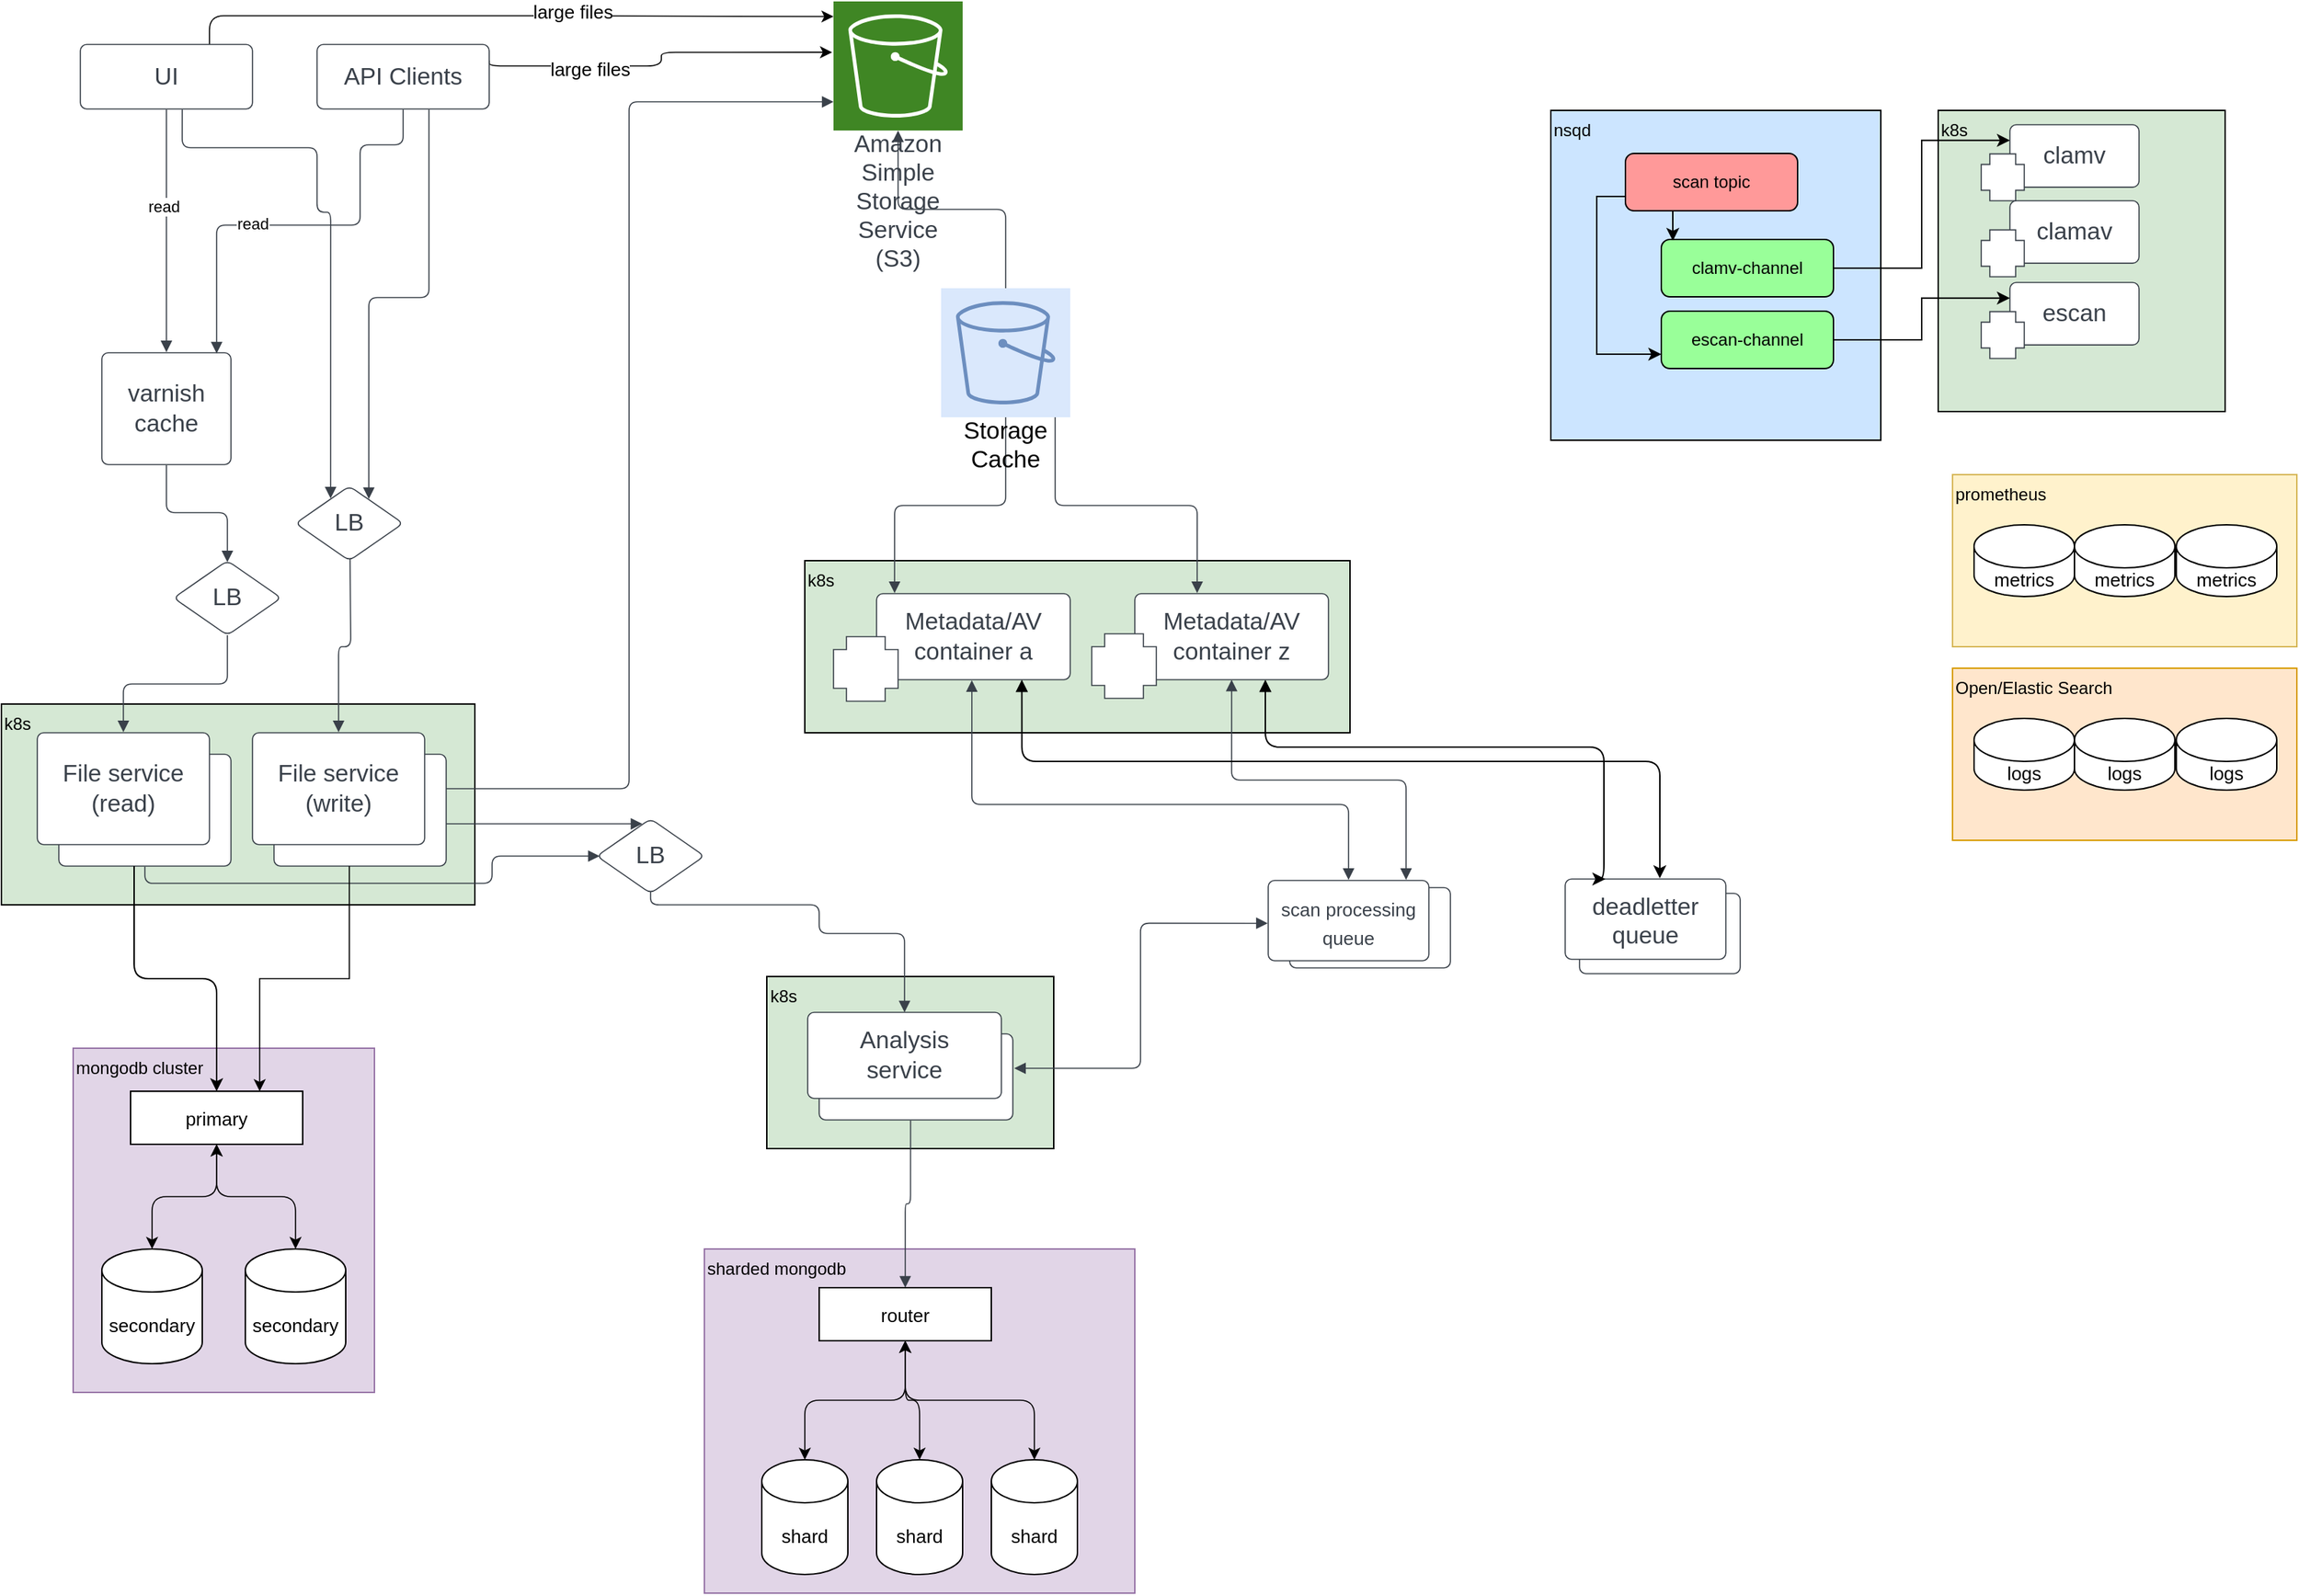 <mxfile version="20.8.23" type="github">
  <diagram name="Page-1" id="y-LyxDxaMNcqyR3sVE2q">
    <mxGraphModel dx="1234" dy="1135" grid="1" gridSize="10" guides="1" tooltips="1" connect="1" arrows="1" fold="1" page="1" pageScale="1" pageWidth="850" pageHeight="1100" math="0" shadow="0">
      <root>
        <mxCell id="0" />
        <mxCell id="1" parent="0" />
        <mxCell id="04WBHfLe66z8OnM60uLq-13" value="&lt;div style=&quot;&quot;&gt;&lt;span style=&quot;background-color: initial;&quot;&gt;prometheus&lt;/span&gt;&lt;/div&gt;" style="rounded=0;whiteSpace=wrap;html=1;shadow=0;fillColor=#fff2cc;align=left;horizontal=1;verticalAlign=top;strokeColor=#d6b656;" parent="1" vertex="1">
          <mxGeometry x="1380" y="360" width="240" height="120" as="geometry" />
        </mxCell>
        <mxCell id="04WBHfLe66z8OnM60uLq-2" value="" style="html=1;overflow=block;blockSpacing=1;whiteSpace=wrap;fontSize=16.7;fontColor=#3a414a;spacing=9;strokeColor=#3a414a;strokeOpacity=100;rounded=1;absoluteArcSize=1;arcSize=9;strokeWidth=0.8;lucidId=btbAd6Julc-V;" parent="1" vertex="1">
          <mxGeometry x="1120" y="652" width="112" height="56" as="geometry" />
        </mxCell>
        <mxCell id="1xujQl--1Ha5xIMBBTP0-5" value="&lt;div style=&quot;&quot;&gt;&lt;span style=&quot;background-color: initial;&quot;&gt;k8s&lt;/span&gt;&lt;/div&gt;" style="rounded=0;whiteSpace=wrap;html=1;shadow=0;fillColor=#D5E8D4;align=left;verticalAlign=top;" parent="1" vertex="1">
          <mxGeometry x="580" y="420" width="380" height="120" as="geometry" />
        </mxCell>
        <mxCell id="1xujQl--1Ha5xIMBBTP0-4" value="&lt;div style=&quot;&quot;&gt;&lt;span style=&quot;background-color: initial;&quot;&gt;k8s&lt;/span&gt;&lt;/div&gt;" style="rounded=0;whiteSpace=wrap;html=1;shadow=0;fillColor=#D5E8D4;align=left;verticalAlign=top;" parent="1" vertex="1">
          <mxGeometry x="553.5" y="710" width="200" height="120" as="geometry" />
        </mxCell>
        <mxCell id="1xujQl--1Ha5xIMBBTP0-3" value="&lt;div style=&quot;&quot;&gt;&lt;span style=&quot;background-color: initial;&quot;&gt;k8s&lt;/span&gt;&lt;/div&gt;" style="rounded=0;whiteSpace=wrap;html=1;shadow=0;fillColor=#D5E8D4;align=left;verticalAlign=top;" parent="1" vertex="1">
          <mxGeometry x="20" y="520" width="330" height="140" as="geometry" />
        </mxCell>
        <mxCell id="04WBHfLe66z8OnM60uLq-6" style="edgeStyle=orthogonalEdgeStyle;rounded=1;orthogonalLoop=1;jettySize=auto;html=1;exitX=0.75;exitY=0;exitDx=0;exitDy=0;entryX=0;entryY=0.117;entryDx=0;entryDy=0;entryPerimeter=0;startArrow=none;startFill=0;strokeWidth=0.8;" parent="1" source="hXa-6y1HHUY4edhHJNpj-2" target="hXa-6y1HHUY4edhHJNpj-9" edge="1">
          <mxGeometry relative="1" as="geometry" />
        </mxCell>
        <mxCell id="04WBHfLe66z8OnM60uLq-18" value="large files" style="edgeLabel;html=1;align=center;verticalAlign=middle;resizable=0;points=[];fontSize=13;" parent="04WBHfLe66z8OnM60uLq-6" vertex="1" connectable="0">
          <mxGeometry x="0.205" y="4" relative="1" as="geometry">
            <mxPoint x="-1" as="offset" />
          </mxGeometry>
        </mxCell>
        <mxCell id="hXa-6y1HHUY4edhHJNpj-2" value="UI" style="html=1;overflow=block;blockSpacing=1;whiteSpace=wrap;fontSize=16.7;fontColor=#3a414a;spacing=3.8;strokeColor=#3a414a;strokeOpacity=100;rounded=1;absoluteArcSize=1;arcSize=9;strokeWidth=0.8;lucidId=MUaAsZmHcQHZ;" parent="1" vertex="1">
          <mxGeometry x="75" y="60" width="120" height="45" as="geometry" />
        </mxCell>
        <mxCell id="hXa-6y1HHUY4edhHJNpj-3" value="varnish&#xa;cache" style="html=1;overflow=block;blockSpacing=1;whiteSpace=wrap;fontSize=16.7;fontColor=#3a414a;spacing=9;strokeColor=#3a414a;strokeOpacity=100;rounded=1;absoluteArcSize=1;arcSize=9;strokeWidth=0.8;lucidId=AsbAGEp7X9WD;" parent="1" vertex="1">
          <mxGeometry x="90" y="275" width="90" height="78" as="geometry" />
        </mxCell>
        <mxCell id="04WBHfLe66z8OnM60uLq-7" style="edgeStyle=orthogonalEdgeStyle;rounded=1;orthogonalLoop=1;jettySize=auto;html=1;exitX=1;exitY=0.25;exitDx=0;exitDy=0;entryX=-0.011;entryY=0.394;entryDx=0;entryDy=0;entryPerimeter=0;startArrow=none;startFill=0;strokeWidth=0.8;" parent="1" source="hXa-6y1HHUY4edhHJNpj-4" target="hXa-6y1HHUY4edhHJNpj-9" edge="1">
          <mxGeometry relative="1" as="geometry">
            <Array as="points">
              <mxPoint x="360" y="75" />
              <mxPoint x="480" y="75" />
              <mxPoint x="480" y="66" />
            </Array>
          </mxGeometry>
        </mxCell>
        <mxCell id="04WBHfLe66z8OnM60uLq-19" value="large files" style="edgeLabel;html=1;align=center;verticalAlign=middle;resizable=0;points=[];fontSize=13;" parent="04WBHfLe66z8OnM60uLq-7" vertex="1" connectable="0">
          <mxGeometry x="-0.423" y="-2" relative="1" as="geometry">
            <mxPoint as="offset" />
          </mxGeometry>
        </mxCell>
        <mxCell id="hXa-6y1HHUY4edhHJNpj-4" value="API Clients" style="html=1;overflow=block;blockSpacing=1;whiteSpace=wrap;fontSize=16.7;fontColor=#3a414a;spacing=3.8;strokeColor=#3a414a;strokeOpacity=100;rounded=1;absoluteArcSize=1;arcSize=9;strokeWidth=0.8;lucidId=lAbAQljE3fKm;" parent="1" vertex="1">
          <mxGeometry x="240" y="60" width="120" height="45" as="geometry" />
        </mxCell>
        <mxCell id="hXa-6y1HHUY4edhHJNpj-5" value="" style="html=1;jettySize=18;whiteSpace=wrap;fontSize=13;strokeColor=#3a414a;strokeOpacity=100;strokeWidth=0.8;rounded=1;arcSize=12;edgeStyle=orthogonalEdgeStyle;startArrow=none;endArrow=block;endFill=1;exitX=0.5;exitY=1.008;exitPerimeter=0;entryX=0.5;entryY=-0.005;entryPerimeter=0;lucidId=yAbA5ouObgFG;" parent="1" source="hXa-6y1HHUY4edhHJNpj-2" target="hXa-6y1HHUY4edhHJNpj-3" edge="1">
          <mxGeometry width="100" height="100" relative="1" as="geometry">
            <Array as="points" />
          </mxGeometry>
        </mxCell>
        <mxCell id="04WBHfLe66z8OnM60uLq-8" value="read" style="edgeLabel;html=1;align=center;verticalAlign=middle;resizable=0;points=[];" parent="hXa-6y1HHUY4edhHJNpj-5" vertex="1" connectable="0">
          <mxGeometry x="-0.207" y="-2" relative="1" as="geometry">
            <mxPoint as="offset" />
          </mxGeometry>
        </mxCell>
        <mxCell id="hXa-6y1HHUY4edhHJNpj-6" value="" style="html=1;jettySize=18;whiteSpace=wrap;fontSize=13;strokeColor=#3a414a;strokeOpacity=100;strokeWidth=0.8;rounded=1;arcSize=12;edgeStyle=orthogonalEdgeStyle;startArrow=none;endArrow=block;endFill=1;exitX=0.5;exitY=1.008;exitPerimeter=0;lucidId=CAbAW3dfCDCP;entryX=0.889;entryY=0.006;entryDx=0;entryDy=0;entryPerimeter=0;" parent="1" source="hXa-6y1HHUY4edhHJNpj-4" target="hXa-6y1HHUY4edhHJNpj-3" edge="1">
          <mxGeometry width="100" height="100" relative="1" as="geometry">
            <Array as="points">
              <mxPoint x="300" y="130" />
              <mxPoint x="270" y="130" />
              <mxPoint x="270" y="186" />
              <mxPoint x="170" y="186" />
            </Array>
            <mxPoint x="170" y="270" as="targetPoint" />
          </mxGeometry>
        </mxCell>
        <mxCell id="04WBHfLe66z8OnM60uLq-9" value="read" style="edgeLabel;html=1;align=center;verticalAlign=middle;resizable=0;points=[];" parent="hXa-6y1HHUY4edhHJNpj-6" vertex="1" connectable="0">
          <mxGeometry x="0.224" y="4" relative="1" as="geometry">
            <mxPoint x="-2" y="-5" as="offset" />
          </mxGeometry>
        </mxCell>
        <mxCell id="hXa-6y1HHUY4edhHJNpj-7" value="" style="html=1;jettySize=18;whiteSpace=wrap;fontSize=13;strokeColor=#3a414a;strokeOpacity=100;strokeWidth=0.8;rounded=1;arcSize=12;edgeStyle=orthogonalEdgeStyle;startArrow=none;endArrow=block;endFill=1;exitX=0.592;exitY=1.008;exitPerimeter=0;entryX=0.326;entryY=0.165;entryPerimeter=0;lucidId=LK-A93RRJ~lh;" parent="1" source="hXa-6y1HHUY4edhHJNpj-2" target="hXa-6y1HHUY4edhHJNpj-24" edge="1">
          <mxGeometry width="100" height="100" relative="1" as="geometry">
            <Array as="points">
              <mxPoint x="146" y="132" />
              <mxPoint x="240" y="132" />
              <mxPoint x="240" y="177" />
              <mxPoint x="249" y="177" />
            </Array>
          </mxGeometry>
        </mxCell>
        <mxCell id="hXa-6y1HHUY4edhHJNpj-8" value="" style="html=1;jettySize=18;whiteSpace=wrap;fontSize=13;strokeColor=#3a414a;strokeOpacity=100;strokeWidth=0.8;rounded=1;arcSize=12;edgeStyle=orthogonalEdgeStyle;startArrow=none;endArrow=block;endFill=1;exitX=0.65;exitY=1.008;exitPerimeter=0;entryX=0.681;entryY=0.172;entryPerimeter=0;lucidId=3K-AAR2VfJgU;" parent="1" source="hXa-6y1HHUY4edhHJNpj-4" target="hXa-6y1HHUY4edhHJNpj-24" edge="1">
          <mxGeometry width="100" height="100" relative="1" as="geometry">
            <Array as="points" />
          </mxGeometry>
        </mxCell>
        <mxCell id="hXa-6y1HHUY4edhHJNpj-9" value="Amazon Simple Storage Service (S3)" style="html=1;overflow=block;blockSpacing=1;whiteSpace=wrap;shape=mxgraph.aws4.resourceIcon;resIcon=mxgraph.aws4.s3;labelPosition=center;verticalLabelPosition=bottom;align=center;verticalAlign=top;strokeColor=#ffffff;pointerEvents=1;fontSize=16.7;fontColor=#3a414a;spacing=0;strokeOpacity=100;rounded=1;absoluteArcSize=1;arcSize=9;fillColor=#3f8624;strokeWidth=0.8;lucidId=nL-A-xHwRL.q;" parent="1" vertex="1">
          <mxGeometry x="600" y="30" width="90" height="90" as="geometry" />
        </mxCell>
        <mxCell id="hXa-6y1HHUY4edhHJNpj-10" value="" style="html=1;jettySize=18;whiteSpace=wrap;fontSize=13;strokeColor=#3a414a;strokeOpacity=100;strokeWidth=0.8;rounded=1;arcSize=12;edgeStyle=orthogonalEdgeStyle;startArrow=block;startFill=1;endArrow=none;exitX=0.322;exitY=-0.006;exitPerimeter=0;entryX=0.883;entryY=1;entryPerimeter=0;lucidId=.R-AUnFkGZkl;entryDx=0;entryDy=0;" parent="1" source="hXa-6y1HHUY4edhHJNpj-19" target="hXa-6y1HHUY4edhHJNpj-29" edge="1">
          <mxGeometry width="100" height="100" relative="1" as="geometry">
            <Array as="points" />
          </mxGeometry>
        </mxCell>
        <mxCell id="hXa-6y1HHUY4edhHJNpj-11" value="" style="html=1;jettySize=18;whiteSpace=wrap;fontSize=13;strokeColor=#3a414a;strokeOpacity=100;strokeWidth=0.8;rounded=1;arcSize=12;edgeStyle=orthogonalEdgeStyle;startArrow=block;startFill=1;endArrow=none;exitX=0.093;exitY=-0.006;exitPerimeter=0;lucidId=gS-AWBN6CLWu;" parent="1" source="hXa-6y1HHUY4edhHJNpj-16" target="hXa-6y1HHUY4edhHJNpj-29" edge="1">
          <mxGeometry width="100" height="100" relative="1" as="geometry">
            <Array as="points" />
          </mxGeometry>
        </mxCell>
        <mxCell id="hXa-6y1HHUY4edhHJNpj-12" value="" style="html=1;jettySize=18;whiteSpace=wrap;fontSize=13;strokeColor=#3a414a;strokeOpacity=100;strokeWidth=0.8;rounded=1;arcSize=12;edgeStyle=orthogonalEdgeStyle;startArrow=block;startFill=1;endArrow=block;endFill=1;exitX=0.5;exitY=-0.007;exitPerimeter=0;entryX=0.492;entryY=1.006;entryPerimeter=0;lucidId=oV-Ak5NaA3l7;" parent="1" source="hXa-6y1HHUY4edhHJNpj-40" target="hXa-6y1HHUY4edhHJNpj-16" edge="1">
          <mxGeometry width="100" height="100" relative="1" as="geometry">
            <Array as="points">
              <mxPoint x="959" y="590" />
              <mxPoint x="696" y="590" />
            </Array>
          </mxGeometry>
        </mxCell>
        <mxCell id="hXa-6y1HHUY4edhHJNpj-13" value="" style="html=1;jettySize=18;whiteSpace=wrap;fontSize=13;strokeColor=#3a414a;strokeOpacity=100;strokeWidth=0.8;rounded=1;arcSize=12;edgeStyle=orthogonalEdgeStyle;startArrow=block;startFill=1;endArrow=block;endFill=1;exitX=0.858;exitY=-0.007;exitPerimeter=0;entryX=0.5;entryY=1;lucidId=tV-A46rRRQXX;entryDx=0;entryDy=0;" parent="1" source="hXa-6y1HHUY4edhHJNpj-40" target="hXa-6y1HHUY4edhHJNpj-19" edge="1">
          <mxGeometry width="100" height="100" relative="1" as="geometry">
            <Array as="points" />
          </mxGeometry>
        </mxCell>
        <mxCell id="hXa-6y1HHUY4edhHJNpj-14" value="" style="html=1;jettySize=18;whiteSpace=wrap;fontSize=13;strokeColor=#3a414a;strokeOpacity=100;strokeWidth=0.8;rounded=1;arcSize=12;edgeStyle=orthogonalEdgeStyle;startArrow=none;endArrow=block;endFill=1;exitX=1.003;exitY=0.5;exitPerimeter=0;entryX=0;entryY=0.778;entryPerimeter=0;lucidId=ZU-AGK-hpeZ6;entryDx=0;entryDy=0;" parent="1" source="hXa-6y1HHUY4edhHJNpj-36" target="hXa-6y1HHUY4edhHJNpj-9" edge="1">
          <mxGeometry width="100" height="100" relative="1" as="geometry">
            <Array as="points" />
          </mxGeometry>
        </mxCell>
        <mxCell id="hXa-6y1HHUY4edhHJNpj-15" value="" style="group;dropTarget=0;pointerEvents=0;" parent="1" vertex="1">
          <mxGeometry x="600" y="443" width="165" height="75" as="geometry" />
        </mxCell>
        <mxCell id="hXa-6y1HHUY4edhHJNpj-16" value="Metadata/AV container a" style="html=1;overflow=block;blockSpacing=1;whiteSpace=wrap;fontSize=16.7;fontColor=#3a414a;spacing=9;strokeColor=#3a414a;strokeOpacity=100;rounded=1;absoluteArcSize=1;arcSize=9;strokeWidth=0.8;lucidId=3ubARrWa.dEW;" parent="hXa-6y1HHUY4edhHJNpj-15" vertex="1">
          <mxGeometry x="30" width="135" height="60" as="geometry" />
        </mxCell>
        <mxCell id="hXa-6y1HHUY4edhHJNpj-17" value="" style="html=1;overflow=block;blockSpacing=1;whiteSpace=wrap;shape=cross;size=0.6;fontSize=13;spacing=3.8;strokeColor=#3a414a;strokeOpacity=100;rounded=1;absoluteArcSize=1;arcSize=9;strokeWidth=0.8;lucidId=CW-A0ZIognEs;" parent="hXa-6y1HHUY4edhHJNpj-15" vertex="1">
          <mxGeometry y="30" width="45" height="45" as="geometry" />
        </mxCell>
        <mxCell id="hXa-6y1HHUY4edhHJNpj-18" value="" style="group;dropTarget=0;pointerEvents=0;" parent="1" vertex="1">
          <mxGeometry x="780" y="443" width="165" height="73" as="geometry" />
        </mxCell>
        <mxCell id="hXa-6y1HHUY4edhHJNpj-19" value="Metadata/AV container z" style="html=1;overflow=block;blockSpacing=1;whiteSpace=wrap;fontSize=16.7;fontColor=#3a414a;spacing=9;strokeColor=#3a414a;strokeOpacity=100;rounded=1;absoluteArcSize=1;arcSize=9;strokeWidth=0.8;lucidId=IubAFPZZPDiD;" parent="hXa-6y1HHUY4edhHJNpj-18" vertex="1">
          <mxGeometry x="30" width="135" height="60" as="geometry" />
        </mxCell>
        <mxCell id="hXa-6y1HHUY4edhHJNpj-20" value="" style="html=1;overflow=block;blockSpacing=1;whiteSpace=wrap;shape=cross;size=0.6;fontSize=13;spacing=3.8;strokeColor=#3a414a;strokeOpacity=100;rounded=1;absoluteArcSize=1;arcSize=9;strokeWidth=0.8;lucidId=jX-A-kucoio-;" parent="hXa-6y1HHUY4edhHJNpj-18" vertex="1">
          <mxGeometry y="28" width="45" height="45" as="geometry" />
        </mxCell>
        <mxCell id="hXa-6y1HHUY4edhHJNpj-21" value="" style="html=1;jettySize=18;whiteSpace=wrap;fontSize=13;strokeColor=#3a414a;strokeOpacity=100;strokeWidth=0.8;rounded=1;arcSize=12;edgeStyle=orthogonalEdgeStyle;startArrow=none;endArrow=block;endFill=1;exitX=1.003;exitY=0.814;exitPerimeter=0;entryX=0.423;entryY=0.068;entryPerimeter=0;lucidId=w1-AuT3SUVOo;" parent="1" source="hXa-6y1HHUY4edhHJNpj-36" target="hXa-6y1HHUY4edhHJNpj-26" edge="1">
          <mxGeometry width="100" height="100" relative="1" as="geometry">
            <Array as="points" />
          </mxGeometry>
        </mxCell>
        <mxCell id="hXa-6y1HHUY4edhHJNpj-22" value="LB" style="html=1;overflow=block;blockSpacing=1;whiteSpace=wrap;rhombus;fontSize=16.7;fontColor=#3a414a;spacing=3.8;strokeColor=#3a414a;strokeOpacity=100;rounded=1;absoluteArcSize=1;arcSize=9;strokeWidth=0.8;lucidId=OJ_AG0BbIFwb;" parent="1" vertex="1">
          <mxGeometry x="140" y="420" width="75" height="52" as="geometry" />
        </mxCell>
        <mxCell id="hXa-6y1HHUY4edhHJNpj-23" value="" style="html=1;jettySize=18;whiteSpace=wrap;fontSize=13;strokeColor=#3a414a;strokeOpacity=100;strokeWidth=0.8;rounded=1;arcSize=12;edgeStyle=orthogonalEdgeStyle;startArrow=none;endArrow=block;endFill=1;exitX=0.5;exitY=1.005;exitPerimeter=0;entryX=0.5;entryY=0.02;entryPerimeter=0;lucidId=aK_AWFpUa9MZ;" parent="1" source="hXa-6y1HHUY4edhHJNpj-3" target="hXa-6y1HHUY4edhHJNpj-22" edge="1">
          <mxGeometry width="100" height="100" relative="1" as="geometry">
            <Array as="points" />
          </mxGeometry>
        </mxCell>
        <mxCell id="hXa-6y1HHUY4edhHJNpj-24" value="LB" style="html=1;overflow=block;blockSpacing=1;whiteSpace=wrap;rhombus;fontSize=16.7;fontColor=#3a414a;spacing=3.8;strokeColor=#3a414a;strokeOpacity=100;rounded=1;absoluteArcSize=1;arcSize=9;strokeWidth=0.8;lucidId=oK_AIq6K_kL.;" parent="1" vertex="1">
          <mxGeometry x="225" y="368" width="75" height="52" as="geometry" />
        </mxCell>
        <mxCell id="hXa-6y1HHUY4edhHJNpj-26" value="LB" style="html=1;overflow=block;blockSpacing=1;whiteSpace=wrap;rhombus;fontSize=16.7;fontColor=#3a414a;spacing=3.8;strokeColor=#3a414a;strokeOpacity=100;rounded=1;absoluteArcSize=1;arcSize=9;strokeWidth=0.8;lucidId=iL_A.OpMFom.;" parent="1" vertex="1">
          <mxGeometry x="435" y="600" width="75" height="52" as="geometry" />
        </mxCell>
        <mxCell id="hXa-6y1HHUY4edhHJNpj-27" value="" style="html=1;jettySize=18;whiteSpace=wrap;fontSize=13;strokeColor=#3a414a;strokeOpacity=100;strokeWidth=0.8;rounded=1;arcSize=12;edgeStyle=orthogonalEdgeStyle;startArrow=block;endArrow=block;endFill=1;exitX=1.007;exitY=0.4;exitPerimeter=0;entryX=-0.003;entryY=0.533;entryPerimeter=0;lucidId=lV-As-lXmsPl;startFill=1;exitDx=0;exitDy=0;" parent="1" source="hXa-6y1HHUY4edhHJNpj-42" target="hXa-6y1HHUY4edhHJNpj-40" edge="1">
          <mxGeometry width="100" height="100" relative="1" as="geometry">
            <Array as="points" />
          </mxGeometry>
        </mxCell>
        <mxCell id="hXa-6y1HHUY4edhHJNpj-28" value="" style="html=1;jettySize=18;whiteSpace=wrap;fontSize=13;strokeColor=#3a414a;strokeOpacity=100;strokeWidth=0.8;rounded=1;arcSize=12;edgeStyle=orthogonalEdgeStyle;startArrow=none;endArrow=block;endFill=1;exitX=0.5;exitY=0.98;exitPerimeter=0;entryX=0.5;entryY=0;lucidId=VL_AtHybdBf0;entryDx=0;entryDy=0;" parent="1" source="hXa-6y1HHUY4edhHJNpj-26" target="hXa-6y1HHUY4edhHJNpj-43" edge="1">
          <mxGeometry width="100" height="100" relative="1" as="geometry">
            <Array as="points">
              <mxPoint x="473" y="660" />
              <mxPoint x="590" y="660" />
              <mxPoint x="590" y="680" />
              <mxPoint x="650" y="680" />
            </Array>
          </mxGeometry>
        </mxCell>
        <mxCell id="hXa-6y1HHUY4edhHJNpj-29" value="Storage Cache" style="html=1;overflow=block;blockSpacing=1;whiteSpace=wrap;shape=mxgraph.aws4.resourceIcon;resIcon=mxgraph.aws4.s3;labelPosition=center;verticalLabelPosition=bottom;align=center;verticalAlign=top;strokeColor=#6c8ebf;pointerEvents=1;fontSize=16.7;spacing=0;strokeOpacity=100;fillOpacity=100;rounded=1;absoluteArcSize=1;arcSize=9;fillColor=#dae8fc;strokeWidth=0.8;lucidId=W2sBEWSzJqv8;" parent="1" vertex="1">
          <mxGeometry x="675" y="230" width="90" height="90" as="geometry" />
        </mxCell>
        <mxCell id="hXa-6y1HHUY4edhHJNpj-30" value="" style="html=1;jettySize=18;whiteSpace=wrap;fontSize=13;strokeColor=#3a414a;strokeOpacity=100;strokeWidth=0.8;rounded=1;arcSize=12;edgeStyle=orthogonalEdgeStyle;startArrow=none;endArrow=block;endFill=1;exitX=0.5;exitY=0;exitPerimeter=0;lucidId=O3sBa9tVLNE4;" parent="1" source="hXa-6y1HHUY4edhHJNpj-29" target="hXa-6y1HHUY4edhHJNpj-9" edge="1">
          <mxGeometry width="100" height="100" relative="1" as="geometry">
            <Array as="points" />
          </mxGeometry>
        </mxCell>
        <mxCell id="hXa-6y1HHUY4edhHJNpj-31" value="" style="group;dropTarget=0;pointerEvents=0;" parent="1" vertex="1">
          <mxGeometry x="45" y="540" width="135" height="93" as="geometry" />
        </mxCell>
        <mxCell id="hXa-6y1HHUY4edhHJNpj-32" value="" style="html=1;overflow=block;blockSpacing=1;whiteSpace=wrap;fontSize=13;spacing=9;strokeColor=#3a414a;strokeOpacity=100;rounded=1;absoluteArcSize=1;arcSize=9;strokeWidth=0.8;lucidId=~ttBVEa3.I3N;" parent="hXa-6y1HHUY4edhHJNpj-31" vertex="1">
          <mxGeometry x="15" y="15" width="120" height="78" as="geometry" />
        </mxCell>
        <mxCell id="hXa-6y1HHUY4edhHJNpj-33" value="File service&lt;br&gt;(read)" style="html=1;overflow=block;blockSpacing=1;whiteSpace=wrap;fontSize=16.7;fontColor=#3a414a;spacing=9;strokeColor=#3a414a;strokeOpacity=100;rounded=1;absoluteArcSize=1;arcSize=9;strokeWidth=0.8;lucidId=7O-AwI3FcKb8;" parent="hXa-6y1HHUY4edhHJNpj-31" vertex="1">
          <mxGeometry width="120" height="78" as="geometry" />
        </mxCell>
        <mxCell id="hXa-6y1HHUY4edhHJNpj-34" value="" style="group;dropTarget=0;pointerEvents=0;" parent="1" vertex="1">
          <mxGeometry x="195" y="540" width="135" height="93" as="geometry" />
        </mxCell>
        <mxCell id="hXa-6y1HHUY4edhHJNpj-35" value="" style="html=1;overflow=block;blockSpacing=1;whiteSpace=wrap;fontSize=13;spacing=9;strokeColor=#3a414a;strokeOpacity=100;rounded=1;absoluteArcSize=1;arcSize=9;strokeWidth=0.8;lucidId=kvtBJpCWYM_A;" parent="hXa-6y1HHUY4edhHJNpj-34" vertex="1">
          <mxGeometry x="15" y="15" width="120" height="78" as="geometry" />
        </mxCell>
        <mxCell id="hXa-6y1HHUY4edhHJNpj-36" value="File service&lt;br&gt;(write)" style="html=1;overflow=block;blockSpacing=1;whiteSpace=wrap;fontSize=16.7;fontColor=#3a414a;spacing=9;strokeColor=#3a414a;strokeOpacity=100;rounded=1;absoluteArcSize=1;arcSize=9;strokeWidth=0.8;lucidId=PJ-AoIGXcERA;" parent="hXa-6y1HHUY4edhHJNpj-34" vertex="1">
          <mxGeometry width="120" height="78" as="geometry" />
        </mxCell>
        <mxCell id="hXa-6y1HHUY4edhHJNpj-38" value="" style="group;dropTarget=0;pointerEvents=0;" parent="1" vertex="1">
          <mxGeometry x="903" y="638" width="127" height="66" as="geometry" />
        </mxCell>
        <mxCell id="hXa-6y1HHUY4edhHJNpj-39" value="queue" style="html=1;overflow=block;blockSpacing=1;whiteSpace=wrap;fontSize=16.7;fontColor=#3a414a;spacing=9;strokeColor=#3a414a;strokeOpacity=100;rounded=1;absoluteArcSize=1;arcSize=9;strokeWidth=0.8;lucidId=hxtB71~ZdOpO;" parent="hXa-6y1HHUY4edhHJNpj-38" vertex="1">
          <mxGeometry x="15" y="10" width="112" height="56" as="geometry" />
        </mxCell>
        <mxCell id="hXa-6y1HHUY4edhHJNpj-40" value="&lt;font style=&quot;font-size: 13px;&quot;&gt;scan processing&lt;br&gt;queue&lt;/font&gt;" style="html=1;overflow=block;blockSpacing=1;whiteSpace=wrap;fontSize=16.7;fontColor=#3a414a;spacing=9;strokeColor=#3a414a;strokeOpacity=100;rounded=1;absoluteArcSize=1;arcSize=9;strokeWidth=0.8;lucidId=btbAd6Julc-V;" parent="hXa-6y1HHUY4edhHJNpj-38" vertex="1">
          <mxGeometry y="5" width="112" height="56" as="geometry" />
        </mxCell>
        <mxCell id="hXa-6y1HHUY4edhHJNpj-41" value="" style="group;dropTarget=0;pointerEvents=0;" parent="1" vertex="1">
          <mxGeometry x="582" y="735" width="143" height="75" as="geometry" />
        </mxCell>
        <mxCell id="hXa-6y1HHUY4edhHJNpj-42" value="" style="html=1;overflow=block;blockSpacing=1;whiteSpace=wrap;fontSize=13;spacing=9;strokeColor=#3a414a;strokeOpacity=100;rounded=1;absoluteArcSize=1;arcSize=9;strokeWidth=0.8;lucidId=EwtBDiIN6bOl;" parent="hXa-6y1HHUY4edhHJNpj-41" vertex="1">
          <mxGeometry x="8" y="15" width="135" height="60" as="geometry" />
        </mxCell>
        <mxCell id="hXa-6y1HHUY4edhHJNpj-43" value="Analysis&#xa;service" style="html=1;overflow=block;blockSpacing=1;whiteSpace=wrap;fontSize=16.7;fontColor=#3a414a;spacing=9;strokeColor=#3a414a;strokeOpacity=100;rounded=1;absoluteArcSize=1;arcSize=9;strokeWidth=0.8;lucidId=BdbA87A00XSl;" parent="hXa-6y1HHUY4edhHJNpj-41" vertex="1">
          <mxGeometry width="135" height="60" as="geometry" />
        </mxCell>
        <mxCell id="hXa-6y1HHUY4edhHJNpj-58" value="" style="html=1;jettySize=18;whiteSpace=wrap;fontSize=13;strokeColor=#3a414a;strokeOpacity=100;strokeWidth=0.8;rounded=1;arcSize=12;edgeStyle=orthogonalEdgeStyle;startArrow=none;endArrow=block;endFill=1;exitX=0.5;exitY=1.005;exitPerimeter=0;lucidId=O1-ApJW1sdHY;" parent="1" source="hXa-6y1HHUY4edhHJNpj-32" edge="1">
          <mxGeometry width="100" height="100" relative="1" as="geometry">
            <Array as="points">
              <mxPoint x="120" y="645" />
              <mxPoint x="362" y="645" />
              <mxPoint x="362" y="626" />
            </Array>
            <mxPoint x="437" y="626" as="targetPoint" />
          </mxGeometry>
        </mxCell>
        <mxCell id="hXa-6y1HHUY4edhHJNpj-59" value="" style="html=1;jettySize=18;whiteSpace=wrap;fontSize=13;strokeColor=#3a414a;strokeOpacity=100;strokeWidth=0.8;rounded=1;arcSize=12;edgeStyle=orthogonalEdgeStyle;startArrow=none;endArrow=block;endFill=1;entryX=0.5;entryY=-0.005;entryPerimeter=0;lucidId=iK_A9S8~naMm;exitX=0.5;exitY=1;exitDx=0;exitDy=0;" parent="1" source="hXa-6y1HHUY4edhHJNpj-22" target="hXa-6y1HHUY4edhHJNpj-33" edge="1">
          <mxGeometry width="100" height="100" relative="1" as="geometry">
            <Array as="points" />
            <mxPoint x="105" y="479" as="sourcePoint" />
          </mxGeometry>
        </mxCell>
        <mxCell id="hXa-6y1HHUY4edhHJNpj-60" value="" style="html=1;jettySize=18;whiteSpace=wrap;fontSize=13;strokeColor=#3a414a;strokeOpacity=100;strokeWidth=0.8;rounded=1;arcSize=12;edgeStyle=orthogonalEdgeStyle;startArrow=none;endArrow=block;endFill=1;entryX=0.5;entryY=-0.005;entryPerimeter=0;lucidId=4K_AyZ6jOAAn;" parent="1" target="hXa-6y1HHUY4edhHJNpj-36" edge="1">
          <mxGeometry width="100" height="100" relative="1" as="geometry">
            <Array as="points" />
            <mxPoint x="263" y="419" as="sourcePoint" />
          </mxGeometry>
        </mxCell>
        <mxCell id="04WBHfLe66z8OnM60uLq-1" value="deadletter&lt;br&gt;queue" style="html=1;overflow=block;blockSpacing=1;whiteSpace=wrap;fontSize=16.7;fontColor=#3a414a;spacing=9;strokeColor=#3a414a;strokeOpacity=100;rounded=1;absoluteArcSize=1;arcSize=9;strokeWidth=0.8;lucidId=btbAd6Julc-V;container=1;" parent="1" vertex="1">
          <mxGeometry x="1110" y="642" width="112" height="56" as="geometry">
            <mxRectangle x="1110" y="642" width="130" height="70" as="alternateBounds" />
          </mxGeometry>
        </mxCell>
        <mxCell id="04WBHfLe66z8OnM60uLq-4" style="edgeStyle=orthogonalEdgeStyle;rounded=1;orthogonalLoop=1;jettySize=auto;html=1;exitX=1;exitY=1;exitDx=0;exitDy=0;entryX=0.25;entryY=0;entryDx=0;entryDy=0;startArrow=block;startFill=1;" parent="1" target="04WBHfLe66z8OnM60uLq-1" edge="1">
          <mxGeometry relative="1" as="geometry">
            <mxPoint x="901" y="503" as="sourcePoint" />
            <mxPoint x="1137" y="626" as="targetPoint" />
            <Array as="points">
              <mxPoint x="901" y="550" />
              <mxPoint x="1137" y="550" />
            </Array>
          </mxGeometry>
        </mxCell>
        <mxCell id="04WBHfLe66z8OnM60uLq-5" style="edgeStyle=orthogonalEdgeStyle;rounded=1;orthogonalLoop=1;jettySize=auto;html=1;exitX=0.75;exitY=1;exitDx=0;exitDy=0;entryX=0.589;entryY=-0.009;entryDx=0;entryDy=0;entryPerimeter=0;startArrow=block;startFill=1;" parent="1" source="hXa-6y1HHUY4edhHJNpj-16" target="04WBHfLe66z8OnM60uLq-1" edge="1">
          <mxGeometry relative="1" as="geometry">
            <Array as="points">
              <mxPoint x="731" y="560" />
              <mxPoint x="1176" y="560" />
            </Array>
          </mxGeometry>
        </mxCell>
        <mxCell id="04WBHfLe66z8OnM60uLq-10" value="metrics" style="shape=cylinder3;whiteSpace=wrap;html=1;boundedLbl=1;backgroundOutline=1;size=15;fontSize=13;" parent="1" vertex="1">
          <mxGeometry x="1395" y="395" width="70" height="50" as="geometry" />
        </mxCell>
        <mxCell id="04WBHfLe66z8OnM60uLq-11" value="metrics" style="shape=cylinder3;whiteSpace=wrap;html=1;boundedLbl=1;backgroundOutline=1;size=15;fontSize=13;" parent="1" vertex="1">
          <mxGeometry x="1465" y="395" width="70" height="50" as="geometry" />
        </mxCell>
        <mxCell id="04WBHfLe66z8OnM60uLq-12" value="metrics" style="shape=cylinder3;whiteSpace=wrap;html=1;boundedLbl=1;backgroundOutline=1;size=15;fontSize=13;" parent="1" vertex="1">
          <mxGeometry x="1536" y="395" width="70" height="50" as="geometry" />
        </mxCell>
        <mxCell id="04WBHfLe66z8OnM60uLq-14" value="&lt;div style=&quot;&quot;&gt;Open/Elastic Search&lt;/div&gt;" style="rounded=0;whiteSpace=wrap;html=1;shadow=0;fillColor=#ffe6cc;align=left;horizontal=1;verticalAlign=top;strokeColor=#d79b00;" parent="1" vertex="1">
          <mxGeometry x="1380" y="495" width="240" height="120" as="geometry" />
        </mxCell>
        <mxCell id="04WBHfLe66z8OnM60uLq-15" value="logs" style="shape=cylinder3;whiteSpace=wrap;html=1;boundedLbl=1;backgroundOutline=1;size=15;fontSize=13;" parent="1" vertex="1">
          <mxGeometry x="1395" y="530" width="70" height="50" as="geometry" />
        </mxCell>
        <mxCell id="04WBHfLe66z8OnM60uLq-16" value="logs" style="shape=cylinder3;whiteSpace=wrap;html=1;boundedLbl=1;backgroundOutline=1;size=15;fontSize=13;" parent="1" vertex="1">
          <mxGeometry x="1465" y="530" width="70" height="50" as="geometry" />
        </mxCell>
        <mxCell id="04WBHfLe66z8OnM60uLq-17" value="logs" style="shape=cylinder3;whiteSpace=wrap;html=1;boundedLbl=1;backgroundOutline=1;size=15;fontSize=13;" parent="1" vertex="1">
          <mxGeometry x="1536" y="530" width="70" height="50" as="geometry" />
        </mxCell>
        <mxCell id="04WBHfLe66z8OnM60uLq-52" value="" style="group" parent="1" vertex="1" connectable="0">
          <mxGeometry x="1100" y="106" width="470" height="230" as="geometry" />
        </mxCell>
        <mxCell id="EltOaHKeJ5gqGpreGJQM-1" value="nsqd" style="rounded=0;whiteSpace=wrap;html=1;align=left;fillColor=#CCE5FF;movable=1;resizable=1;rotatable=1;deletable=1;editable=1;locked=0;connectable=1;verticalAlign=top;" parent="04WBHfLe66z8OnM60uLq-52" vertex="1">
          <mxGeometry width="230" height="230" as="geometry" />
        </mxCell>
        <mxCell id="EltOaHKeJ5gqGpreGJQM-5" value="" style="group" parent="04WBHfLe66z8OnM60uLq-52" vertex="1" connectable="0">
          <mxGeometry x="52" y="30" width="145" height="150" as="geometry" />
        </mxCell>
        <mxCell id="EltOaHKeJ5gqGpreGJQM-22" style="edgeStyle=orthogonalEdgeStyle;rounded=0;orthogonalLoop=1;jettySize=auto;html=1;exitX=0.25;exitY=1;exitDx=0;exitDy=0;entryX=0.067;entryY=0.025;entryDx=0;entryDy=0;entryPerimeter=0;" parent="EltOaHKeJ5gqGpreGJQM-5" source="EltOaHKeJ5gqGpreGJQM-2" target="EltOaHKeJ5gqGpreGJQM-3" edge="1">
          <mxGeometry relative="1" as="geometry" />
        </mxCell>
        <mxCell id="EltOaHKeJ5gqGpreGJQM-24" style="edgeStyle=orthogonalEdgeStyle;rounded=0;orthogonalLoop=1;jettySize=auto;html=1;exitX=0;exitY=0.75;exitDx=0;exitDy=0;entryX=0;entryY=0.75;entryDx=0;entryDy=0;" parent="EltOaHKeJ5gqGpreGJQM-5" source="EltOaHKeJ5gqGpreGJQM-2" target="EltOaHKeJ5gqGpreGJQM-4" edge="1">
          <mxGeometry relative="1" as="geometry" />
        </mxCell>
        <mxCell id="EltOaHKeJ5gqGpreGJQM-2" value="scan topic" style="rounded=1;whiteSpace=wrap;html=1;fillColor=#FF9999;" parent="EltOaHKeJ5gqGpreGJQM-5" vertex="1">
          <mxGeometry width="120" height="40" as="geometry" />
        </mxCell>
        <mxCell id="EltOaHKeJ5gqGpreGJQM-3" value="clamv-channel" style="rounded=1;whiteSpace=wrap;html=1;fillColor=#99FF99;" parent="EltOaHKeJ5gqGpreGJQM-5" vertex="1">
          <mxGeometry x="25" y="60" width="120" height="40" as="geometry" />
        </mxCell>
        <mxCell id="EltOaHKeJ5gqGpreGJQM-4" value="escan-channel" style="rounded=1;whiteSpace=wrap;html=1;fillColor=#99FF99;" parent="EltOaHKeJ5gqGpreGJQM-5" vertex="1">
          <mxGeometry x="25" y="110" width="120" height="40" as="geometry" />
        </mxCell>
        <mxCell id="EltOaHKeJ5gqGpreGJQM-6" value="&lt;div style=&quot;&quot;&gt;&lt;span style=&quot;background-color: initial;&quot;&gt;k8s&lt;/span&gt;&lt;/div&gt;" style="rounded=0;whiteSpace=wrap;html=1;shadow=0;fillColor=#D5E8D4;align=left;verticalAlign=top;" parent="04WBHfLe66z8OnM60uLq-52" vertex="1">
          <mxGeometry x="270" width="200" height="210" as="geometry" />
        </mxCell>
        <mxCell id="EltOaHKeJ5gqGpreGJQM-10" value="" style="group;dropTarget=0;pointerEvents=0;" parent="04WBHfLe66z8OnM60uLq-52" vertex="1">
          <mxGeometry x="300" y="63" width="110" height="53" as="geometry" />
        </mxCell>
        <mxCell id="EltOaHKeJ5gqGpreGJQM-11" value="clamav" style="html=1;overflow=block;blockSpacing=1;whiteSpace=wrap;fontSize=16.7;fontColor=#3a414a;spacing=9;strokeColor=#3a414a;strokeOpacity=100;rounded=1;absoluteArcSize=1;arcSize=9;strokeWidth=0.8;lucidId=IubAFPZZPDiD;" parent="EltOaHKeJ5gqGpreGJQM-10" vertex="1">
          <mxGeometry x="20" width="90" height="43.562" as="geometry" />
        </mxCell>
        <mxCell id="EltOaHKeJ5gqGpreGJQM-12" value="" style="html=1;overflow=block;blockSpacing=1;whiteSpace=wrap;shape=cross;size=0.6;fontSize=13;spacing=3.8;strokeColor=#3a414a;strokeOpacity=100;rounded=1;absoluteArcSize=1;arcSize=9;strokeWidth=0.8;lucidId=jX-A-kucoio-;" parent="EltOaHKeJ5gqGpreGJQM-10" vertex="1">
          <mxGeometry y="20.329" width="30" height="32.671" as="geometry" />
        </mxCell>
        <mxCell id="EltOaHKeJ5gqGpreGJQM-13" value="" style="group;dropTarget=0;pointerEvents=0;" parent="04WBHfLe66z8OnM60uLq-52" vertex="1">
          <mxGeometry x="300" y="10" width="110" height="53" as="geometry" />
        </mxCell>
        <mxCell id="EltOaHKeJ5gqGpreGJQM-14" value="clamv" style="html=1;overflow=block;blockSpacing=1;whiteSpace=wrap;fontSize=16.7;fontColor=#3a414a;spacing=9;strokeColor=#3a414a;strokeOpacity=100;rounded=1;absoluteArcSize=1;arcSize=9;strokeWidth=0.8;lucidId=IubAFPZZPDiD;" parent="EltOaHKeJ5gqGpreGJQM-13" vertex="1">
          <mxGeometry x="20" width="90" height="43.562" as="geometry" />
        </mxCell>
        <mxCell id="EltOaHKeJ5gqGpreGJQM-15" value="" style="html=1;overflow=block;blockSpacing=1;whiteSpace=wrap;shape=cross;size=0.6;fontSize=13;spacing=3.8;strokeColor=#3a414a;strokeOpacity=100;rounded=1;absoluteArcSize=1;arcSize=9;strokeWidth=0.8;lucidId=jX-A-kucoio-;" parent="EltOaHKeJ5gqGpreGJQM-13" vertex="1">
          <mxGeometry y="20.329" width="30" height="32.671" as="geometry" />
        </mxCell>
        <mxCell id="EltOaHKeJ5gqGpreGJQM-16" value="" style="group;dropTarget=0;pointerEvents=0;" parent="04WBHfLe66z8OnM60uLq-52" vertex="1">
          <mxGeometry x="300" y="120" width="110" height="53" as="geometry" />
        </mxCell>
        <mxCell id="EltOaHKeJ5gqGpreGJQM-17" value="escan" style="html=1;overflow=block;blockSpacing=1;whiteSpace=wrap;fontSize=16.7;fontColor=#3a414a;spacing=9;strokeColor=#3a414a;strokeOpacity=100;rounded=1;absoluteArcSize=1;arcSize=9;strokeWidth=0.8;lucidId=IubAFPZZPDiD;" parent="EltOaHKeJ5gqGpreGJQM-16" vertex="1">
          <mxGeometry x="20" width="90" height="43.562" as="geometry" />
        </mxCell>
        <mxCell id="EltOaHKeJ5gqGpreGJQM-18" value="" style="html=1;overflow=block;blockSpacing=1;whiteSpace=wrap;shape=cross;size=0.6;fontSize=13;spacing=3.8;strokeColor=#3a414a;strokeOpacity=100;rounded=1;absoluteArcSize=1;arcSize=9;strokeWidth=0.8;lucidId=jX-A-kucoio-;" parent="EltOaHKeJ5gqGpreGJQM-16" vertex="1">
          <mxGeometry y="20.329" width="30" height="32.671" as="geometry" />
        </mxCell>
        <mxCell id="EltOaHKeJ5gqGpreGJQM-19" style="edgeStyle=orthogonalEdgeStyle;rounded=0;orthogonalLoop=1;jettySize=auto;html=1;exitX=1;exitY=0.5;exitDx=0;exitDy=0;entryX=0;entryY=0.25;entryDx=0;entryDy=0;" parent="04WBHfLe66z8OnM60uLq-52" source="EltOaHKeJ5gqGpreGJQM-3" target="EltOaHKeJ5gqGpreGJQM-14" edge="1">
          <mxGeometry relative="1" as="geometry" />
        </mxCell>
        <mxCell id="EltOaHKeJ5gqGpreGJQM-20" style="edgeStyle=orthogonalEdgeStyle;rounded=0;orthogonalLoop=1;jettySize=auto;html=1;exitX=1;exitY=0.5;exitDx=0;exitDy=0;entryX=0;entryY=0.25;entryDx=0;entryDy=0;" parent="04WBHfLe66z8OnM60uLq-52" source="EltOaHKeJ5gqGpreGJQM-4" target="EltOaHKeJ5gqGpreGJQM-17" edge="1">
          <mxGeometry relative="1" as="geometry" />
        </mxCell>
        <mxCell id="qNekTlK7of5VXqVgO7ZV-1" value="" style="group" vertex="1" connectable="0" parent="1">
          <mxGeometry x="510" y="900" width="300" height="240" as="geometry" />
        </mxCell>
        <mxCell id="04WBHfLe66z8OnM60uLq-50" value="&lt;div style=&quot;&quot;&gt;&lt;span style=&quot;background-color: initial;&quot;&gt;sharded mongodb&lt;/span&gt;&lt;/div&gt;" style="rounded=0;whiteSpace=wrap;html=1;shadow=0;fillColor=#e1d5e7;align=left;horizontal=1;verticalAlign=top;strokeColor=#9673a6;" parent="qNekTlK7of5VXqVgO7ZV-1" vertex="1">
          <mxGeometry width="300" height="240" as="geometry" />
        </mxCell>
        <mxCell id="04WBHfLe66z8OnM60uLq-20" value="router" style="rounded=0;whiteSpace=wrap;html=1;fontSize=13;" parent="qNekTlK7of5VXqVgO7ZV-1" vertex="1">
          <mxGeometry x="80" y="27" width="120" height="37" as="geometry" />
        </mxCell>
        <mxCell id="04WBHfLe66z8OnM60uLq-25" style="edgeStyle=orthogonalEdgeStyle;rounded=1;orthogonalLoop=1;jettySize=auto;html=1;exitX=0.5;exitY=0;exitDx=0;exitDy=0;exitPerimeter=0;entryX=0.5;entryY=1;entryDx=0;entryDy=0;strokeWidth=0.8;fontSize=13;startArrow=classic;startFill=1;" parent="qNekTlK7of5VXqVgO7ZV-1" source="04WBHfLe66z8OnM60uLq-21" target="04WBHfLe66z8OnM60uLq-20" edge="1">
          <mxGeometry relative="1" as="geometry" />
        </mxCell>
        <mxCell id="04WBHfLe66z8OnM60uLq-21" value="shard" style="shape=cylinder3;whiteSpace=wrap;html=1;boundedLbl=1;backgroundOutline=1;size=15;fontSize=13;" parent="qNekTlK7of5VXqVgO7ZV-1" vertex="1">
          <mxGeometry x="40" y="147" width="60" height="80" as="geometry" />
        </mxCell>
        <mxCell id="04WBHfLe66z8OnM60uLq-26" style="edgeStyle=orthogonalEdgeStyle;rounded=1;orthogonalLoop=1;jettySize=auto;html=1;exitX=0.5;exitY=0;exitDx=0;exitDy=0;exitPerimeter=0;entryX=0.5;entryY=1;entryDx=0;entryDy=0;strokeWidth=0.8;fontSize=13;startArrow=classic;startFill=1;" parent="qNekTlK7of5VXqVgO7ZV-1" source="04WBHfLe66z8OnM60uLq-22" target="04WBHfLe66z8OnM60uLq-20" edge="1">
          <mxGeometry relative="1" as="geometry" />
        </mxCell>
        <mxCell id="04WBHfLe66z8OnM60uLq-22" value="shard" style="shape=cylinder3;whiteSpace=wrap;html=1;boundedLbl=1;backgroundOutline=1;size=15;fontSize=13;" parent="qNekTlK7of5VXqVgO7ZV-1" vertex="1">
          <mxGeometry x="120" y="147" width="60" height="80" as="geometry" />
        </mxCell>
        <mxCell id="04WBHfLe66z8OnM60uLq-27" style="edgeStyle=orthogonalEdgeStyle;rounded=1;orthogonalLoop=1;jettySize=auto;html=1;exitX=0.5;exitY=0;exitDx=0;exitDy=0;exitPerimeter=0;strokeWidth=0.8;fontSize=13;startArrow=classic;startFill=1;" parent="qNekTlK7of5VXqVgO7ZV-1" source="04WBHfLe66z8OnM60uLq-23" target="04WBHfLe66z8OnM60uLq-20" edge="1">
          <mxGeometry relative="1" as="geometry">
            <mxPoint x="180" y="67" as="targetPoint" />
          </mxGeometry>
        </mxCell>
        <mxCell id="04WBHfLe66z8OnM60uLq-23" value="shard" style="shape=cylinder3;whiteSpace=wrap;html=1;boundedLbl=1;backgroundOutline=1;size=15;fontSize=13;" parent="qNekTlK7of5VXqVgO7ZV-1" vertex="1">
          <mxGeometry x="200" y="147" width="60" height="80" as="geometry" />
        </mxCell>
        <mxCell id="hXa-6y1HHUY4edhHJNpj-37" value="" style="html=1;jettySize=18;whiteSpace=wrap;fontSize=13;strokeColor=#3a414a;strokeOpacity=100;strokeWidth=0.8;rounded=1;arcSize=12;edgeStyle=orthogonalEdgeStyle;startArrow=none;endArrow=block;endFill=1;exitX=0.472;exitY=1.006;exitPerimeter=0;entryX=0.5;entryY=0;lucidId=.O_AQ.WuJZqG;entryDx=0;entryDy=0;" parent="1" source="hXa-6y1HHUY4edhHJNpj-42" target="04WBHfLe66z8OnM60uLq-20" edge="1">
          <mxGeometry width="100" height="100" relative="1" as="geometry">
            <Array as="points" />
            <mxPoint x="653.78" y="899.76" as="targetPoint" />
          </mxGeometry>
        </mxCell>
        <mxCell id="qNekTlK7of5VXqVgO7ZV-13" value="" style="group" vertex="1" connectable="0" parent="1">
          <mxGeometry x="70" y="760" width="210" height="240" as="geometry" />
        </mxCell>
        <mxCell id="qNekTlK7of5VXqVgO7ZV-5" value="&lt;div style=&quot;&quot;&gt;&lt;span style=&quot;background-color: initial;&quot;&gt;mongodb cluster&lt;/span&gt;&lt;/div&gt;" style="rounded=0;whiteSpace=wrap;html=1;shadow=0;fillColor=#e1d5e7;align=left;horizontal=1;verticalAlign=top;strokeColor=#9673a6;" vertex="1" parent="qNekTlK7of5VXqVgO7ZV-13">
          <mxGeometry width="210" height="240" as="geometry" />
        </mxCell>
        <mxCell id="qNekTlK7of5VXqVgO7ZV-6" value="primary" style="rounded=0;whiteSpace=wrap;html=1;fontSize=13;" vertex="1" parent="qNekTlK7of5VXqVgO7ZV-13">
          <mxGeometry x="40" y="30" width="120" height="37" as="geometry" />
        </mxCell>
        <mxCell id="qNekTlK7of5VXqVgO7ZV-7" style="edgeStyle=orthogonalEdgeStyle;rounded=1;orthogonalLoop=1;jettySize=auto;html=1;exitX=0.5;exitY=0;exitDx=0;exitDy=0;exitPerimeter=0;entryX=0.5;entryY=1;entryDx=0;entryDy=0;strokeWidth=0.8;fontSize=13;startArrow=classic;startFill=1;" edge="1" parent="qNekTlK7of5VXqVgO7ZV-13" source="qNekTlK7of5VXqVgO7ZV-8" target="qNekTlK7of5VXqVgO7ZV-6">
          <mxGeometry relative="1" as="geometry" />
        </mxCell>
        <mxCell id="qNekTlK7of5VXqVgO7ZV-8" value="secondary" style="shape=cylinder3;whiteSpace=wrap;html=1;boundedLbl=1;backgroundOutline=1;size=15;fontSize=13;" vertex="1" parent="qNekTlK7of5VXqVgO7ZV-13">
          <mxGeometry x="20" y="140" width="70" height="80" as="geometry" />
        </mxCell>
        <mxCell id="qNekTlK7of5VXqVgO7ZV-9" style="edgeStyle=orthogonalEdgeStyle;rounded=1;orthogonalLoop=1;jettySize=auto;html=1;exitX=0.5;exitY=0;exitDx=0;exitDy=0;exitPerimeter=0;entryX=0.5;entryY=1;entryDx=0;entryDy=0;strokeWidth=0.8;fontSize=13;startArrow=classic;startFill=1;" edge="1" parent="qNekTlK7of5VXqVgO7ZV-13" source="qNekTlK7of5VXqVgO7ZV-10" target="qNekTlK7of5VXqVgO7ZV-6">
          <mxGeometry relative="1" as="geometry" />
        </mxCell>
        <mxCell id="qNekTlK7of5VXqVgO7ZV-10" value="secondary" style="shape=cylinder3;whiteSpace=wrap;html=1;boundedLbl=1;backgroundOutline=1;size=15;fontSize=13;" vertex="1" parent="qNekTlK7of5VXqVgO7ZV-13">
          <mxGeometry x="120" y="140" width="70" height="80" as="geometry" />
        </mxCell>
        <mxCell id="qNekTlK7of5VXqVgO7ZV-2" style="edgeStyle=orthogonalEdgeStyle;rounded=1;orthogonalLoop=1;jettySize=auto;html=1;exitX=0.5;exitY=1;exitDx=0;exitDy=0;entryX=0.5;entryY=0;entryDx=0;entryDy=0;" edge="1" parent="1" source="hXa-6y1HHUY4edhHJNpj-31" target="qNekTlK7of5VXqVgO7ZV-6">
          <mxGeometry relative="1" as="geometry">
            <mxPoint x="150" y="890.98" as="targetPoint" />
          </mxGeometry>
        </mxCell>
        <mxCell id="1xujQl--1Ha5xIMBBTP0-7" style="edgeStyle=orthogonalEdgeStyle;rounded=0;orthogonalLoop=1;jettySize=auto;html=1;exitX=0.5;exitY=1;exitDx=0;exitDy=0;entryX=0.75;entryY=0;entryDx=0;entryDy=0;strokeWidth=0.8;" parent="1" source="hXa-6y1HHUY4edhHJNpj-34" target="qNekTlK7of5VXqVgO7ZV-6" edge="1">
          <mxGeometry relative="1" as="geometry">
            <mxPoint x="255" y="790" as="targetPoint" />
          </mxGeometry>
        </mxCell>
      </root>
    </mxGraphModel>
  </diagram>
</mxfile>
